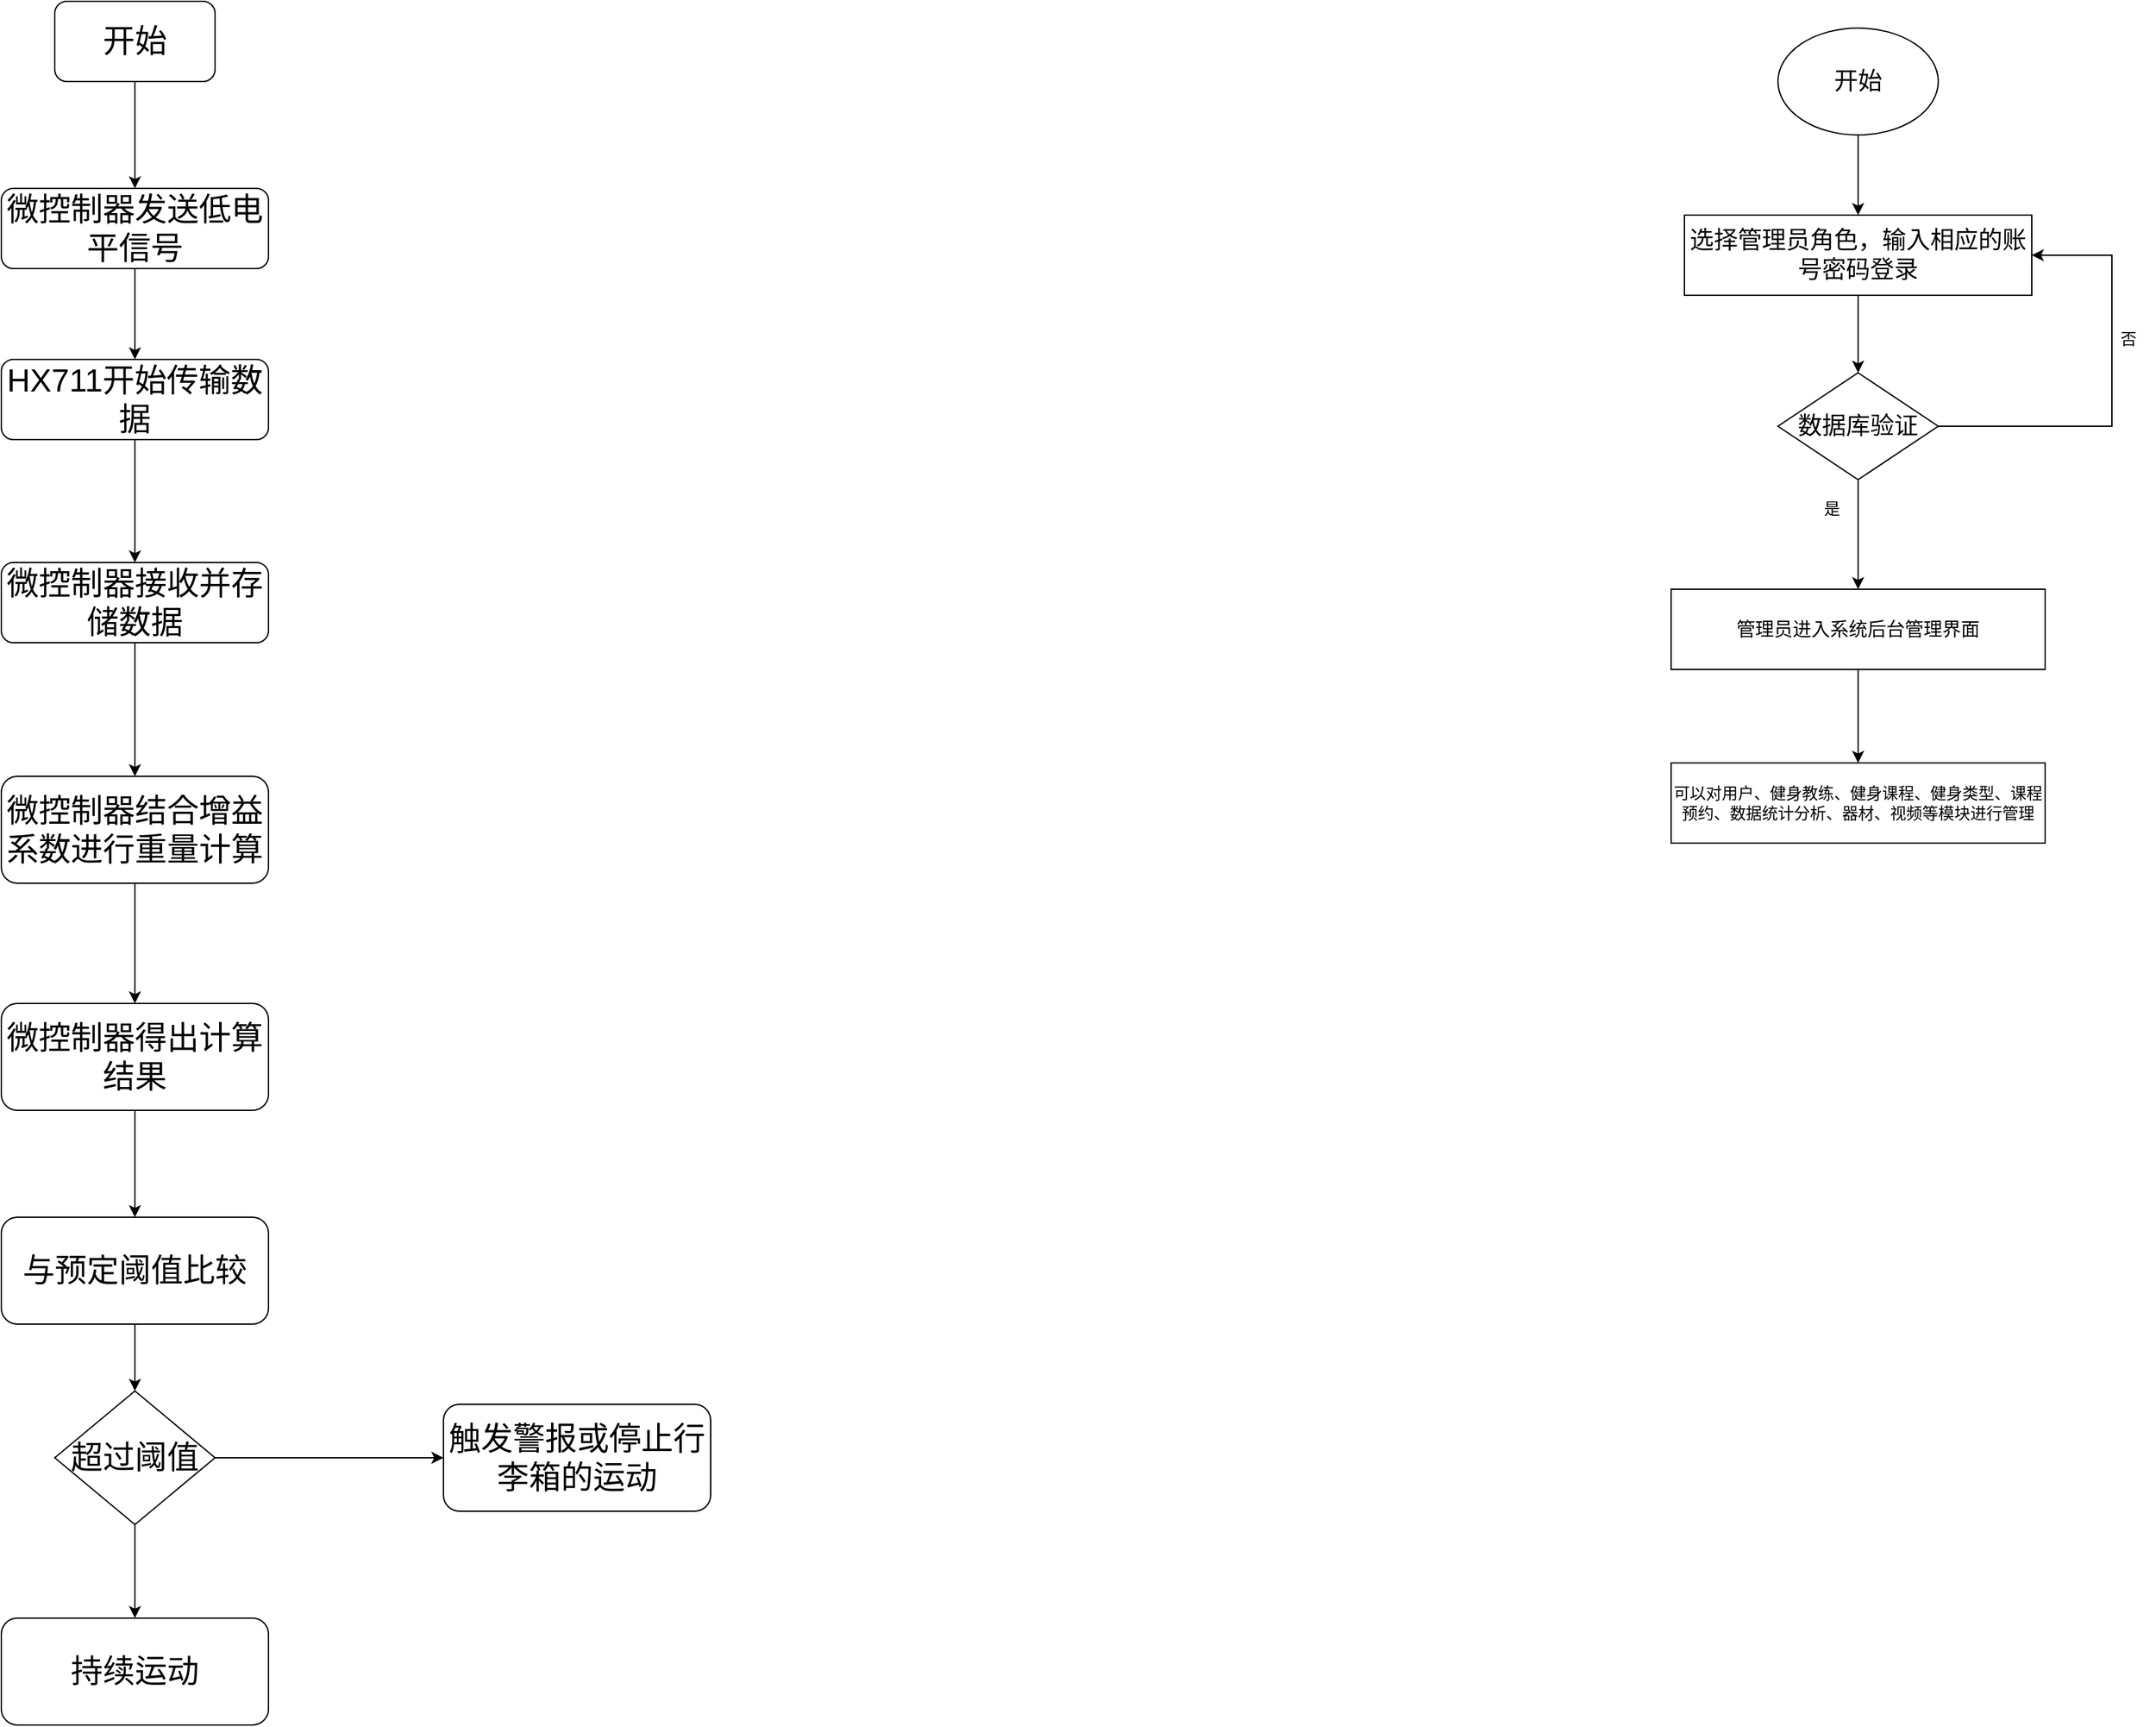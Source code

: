 <mxfile version="26.1.0">
  <diagram name="第 1 页" id="UI5crBXgyZy6Es89FjU4">
    <mxGraphModel dx="10616" dy="4301" grid="1" gridSize="10" guides="1" tooltips="1" connect="1" arrows="1" fold="1" page="1" pageScale="1" pageWidth="827" pageHeight="1169" math="0" shadow="0">
      <root>
        <mxCell id="0" />
        <mxCell id="1" parent="0" />
        <mxCell id="HW30ee-nWYa3M7AWRGV1-67" value="&lt;font style=&quot;font-size: 18px;&quot;&gt;开始&lt;/font&gt;" style="ellipse;whiteSpace=wrap;html=1;" parent="1" vertex="1">
          <mxGeometry x="-4790" y="-1760" width="120" height="80" as="geometry" />
        </mxCell>
        <mxCell id="HW30ee-nWYa3M7AWRGV1-68" value="&lt;font style=&quot;font-size: 18px;&quot;&gt;选择管理员角色，输入相应的账号密码登录&lt;/font&gt;" style="rounded=0;whiteSpace=wrap;html=1;" parent="1" vertex="1">
          <mxGeometry x="-4860" y="-1620" width="260" height="60" as="geometry" />
        </mxCell>
        <mxCell id="HW30ee-nWYa3M7AWRGV1-69" value="" style="endArrow=classic;html=1;rounded=0;exitX=0.5;exitY=1;exitDx=0;exitDy=0;" parent="1" source="HW30ee-nWYa3M7AWRGV1-67" target="HW30ee-nWYa3M7AWRGV1-68" edge="1">
          <mxGeometry width="50" height="50" relative="1" as="geometry">
            <mxPoint x="-4738.52" y="-1650" as="sourcePoint" />
            <mxPoint x="-4510" y="-1549.6" as="targetPoint" />
          </mxGeometry>
        </mxCell>
        <mxCell id="HW30ee-nWYa3M7AWRGV1-71" value="&lt;font style=&quot;font-size: 18px;&quot;&gt;数据库验证&lt;/font&gt;" style="rhombus;whiteSpace=wrap;html=1;" parent="1" vertex="1">
          <mxGeometry x="-4790" y="-1502" width="120" height="80" as="geometry" />
        </mxCell>
        <mxCell id="HW30ee-nWYa3M7AWRGV1-72" value="" style="endArrow=classic;html=1;rounded=0;entryX=0.5;entryY=0;entryDx=0;entryDy=0;exitX=0.5;exitY=1;exitDx=0;exitDy=0;" parent="1" source="HW30ee-nWYa3M7AWRGV1-68" target="HW30ee-nWYa3M7AWRGV1-71" edge="1">
          <mxGeometry width="50" height="50" relative="1" as="geometry">
            <mxPoint x="-4560" y="-1530" as="sourcePoint" />
            <mxPoint x="-4510" y="-1580" as="targetPoint" />
          </mxGeometry>
        </mxCell>
        <mxCell id="HW30ee-nWYa3M7AWRGV1-73" value="是" style="text;html=1;align=center;verticalAlign=middle;resizable=0;points=[];autosize=1;strokeColor=none;fillColor=none;" parent="1" vertex="1">
          <mxGeometry x="-4770" y="-1415" width="40" height="30" as="geometry" />
        </mxCell>
        <mxCell id="HW30ee-nWYa3M7AWRGV1-74" value="" style="endArrow=classic;html=1;rounded=0;entryX=1;entryY=0.5;entryDx=0;entryDy=0;" parent="1" target="HW30ee-nWYa3M7AWRGV1-68" edge="1">
          <mxGeometry width="50" height="50" relative="1" as="geometry">
            <mxPoint x="-4540" y="-1590" as="sourcePoint" />
            <mxPoint x="-4510" y="-1580" as="targetPoint" />
          </mxGeometry>
        </mxCell>
        <mxCell id="HW30ee-nWYa3M7AWRGV1-76" value="" style="shape=partialRectangle;whiteSpace=wrap;html=1;bottom=0;right=0;fillColor=none;rotation=-180;" parent="1" vertex="1">
          <mxGeometry x="-4670" y="-1590" width="130" height="128" as="geometry" />
        </mxCell>
        <mxCell id="HW30ee-nWYa3M7AWRGV1-77" value="否" style="text;html=1;align=center;verticalAlign=middle;resizable=0;points=[];autosize=1;strokeColor=none;fillColor=none;" parent="1" vertex="1">
          <mxGeometry x="-4548" y="-1542" width="40" height="30" as="geometry" />
        </mxCell>
        <mxCell id="HW30ee-nWYa3M7AWRGV1-78" value="" style="endArrow=classic;html=1;rounded=0;exitX=0.5;exitY=1;exitDx=0;exitDy=0;entryX=0.5;entryY=0;entryDx=0;entryDy=0;entryPerimeter=0;" parent="1" source="HW30ee-nWYa3M7AWRGV1-71" target="HW30ee-nWYa3M7AWRGV1-79" edge="1">
          <mxGeometry width="50" height="50" relative="1" as="geometry">
            <mxPoint x="-4560" y="-1330" as="sourcePoint" />
            <mxPoint x="-4730" y="-1350" as="targetPoint" />
          </mxGeometry>
        </mxCell>
        <mxCell id="HW30ee-nWYa3M7AWRGV1-79" value="&lt;span style=&quot;font-size: 14px;&quot;&gt;管理员进入系统后台管理界面&lt;/span&gt;" style="rounded=0;whiteSpace=wrap;html=1;" parent="1" vertex="1">
          <mxGeometry x="-4870" y="-1340" width="280" height="60" as="geometry" />
        </mxCell>
        <mxCell id="I5STsGGoBLxxpBiurrsh-1" value="" style="endArrow=classic;html=1;rounded=0;exitX=0.5;exitY=1;exitDx=0;exitDy=0;entryX=0.5;entryY=0;entryDx=0;entryDy=0;" parent="1" source="HW30ee-nWYa3M7AWRGV1-79" target="I5STsGGoBLxxpBiurrsh-2" edge="1">
          <mxGeometry width="50" height="50" relative="1" as="geometry">
            <mxPoint x="-4640" y="-1230" as="sourcePoint" />
            <mxPoint x="-4730" y="-1220" as="targetPoint" />
          </mxGeometry>
        </mxCell>
        <mxCell id="I5STsGGoBLxxpBiurrsh-2" value="可以对用户、健身教练、健身课程、健身类型、课程预约、数据统计分析、器材、视频等模块进行管理" style="rounded=0;whiteSpace=wrap;html=1;" parent="1" vertex="1">
          <mxGeometry x="-4870" y="-1210" width="280" height="60" as="geometry" />
        </mxCell>
        <mxCell id="HVnn3hwqdWBULAafsPGM-2" value="&lt;font style=&quot;font-size: 24px;&quot;&gt;开始&lt;/font&gt;" style="rounded=1;whiteSpace=wrap;html=1;" vertex="1" parent="1">
          <mxGeometry x="-6080" y="-1780" width="120" height="60" as="geometry" />
        </mxCell>
        <mxCell id="HVnn3hwqdWBULAafsPGM-3" value="&lt;font style=&quot;font-size: 24px;&quot;&gt;微控制器发送低电平信号&lt;/font&gt;" style="rounded=1;whiteSpace=wrap;html=1;" vertex="1" parent="1">
          <mxGeometry x="-6120" y="-1640" width="200" height="60" as="geometry" />
        </mxCell>
        <mxCell id="HVnn3hwqdWBULAafsPGM-4" value="&lt;font style=&quot;font-size: 24px;&quot;&gt;HX711开始传输数据&lt;/font&gt;" style="rounded=1;whiteSpace=wrap;html=1;" vertex="1" parent="1">
          <mxGeometry x="-6120" y="-1512" width="200" height="60" as="geometry" />
        </mxCell>
        <mxCell id="HVnn3hwqdWBULAafsPGM-5" value="&lt;font style=&quot;font-size: 24px;&quot;&gt;微控制器接收并存储数据&lt;/font&gt;" style="rounded=1;whiteSpace=wrap;html=1;" vertex="1" parent="1">
          <mxGeometry x="-6120" y="-1360" width="200" height="60" as="geometry" />
        </mxCell>
        <mxCell id="HVnn3hwqdWBULAafsPGM-6" value="&lt;font style=&quot;font-size: 24px;&quot;&gt;微控制器结合增益系数进行重量计算&lt;/font&gt;" style="rounded=1;whiteSpace=wrap;html=1;" vertex="1" parent="1">
          <mxGeometry x="-6120" y="-1200" width="200" height="80" as="geometry" />
        </mxCell>
        <mxCell id="HVnn3hwqdWBULAafsPGM-7" value="&lt;span style=&quot;font-size: 24px;&quot;&gt;微控制器得出计算结果&lt;/span&gt;" style="rounded=1;whiteSpace=wrap;html=1;" vertex="1" parent="1">
          <mxGeometry x="-6120" y="-1030" width="200" height="80" as="geometry" />
        </mxCell>
        <mxCell id="HVnn3hwqdWBULAafsPGM-8" value="&lt;span style=&quot;font-size: 24px;&quot;&gt;与预定阈值比较&lt;/span&gt;" style="rounded=1;whiteSpace=wrap;html=1;" vertex="1" parent="1">
          <mxGeometry x="-6120" y="-870" width="200" height="80" as="geometry" />
        </mxCell>
        <mxCell id="HVnn3hwqdWBULAafsPGM-9" value="&lt;span style=&quot;font-size: 24px;&quot;&gt;持续运动&lt;/span&gt;" style="rounded=1;whiteSpace=wrap;html=1;" vertex="1" parent="1">
          <mxGeometry x="-6120" y="-570" width="200" height="80" as="geometry" />
        </mxCell>
        <mxCell id="HVnn3hwqdWBULAafsPGM-10" value="&lt;font style=&quot;font-size: 24px;&quot;&gt;超过阈值&lt;/font&gt;" style="rhombus;whiteSpace=wrap;html=1;" vertex="1" parent="1">
          <mxGeometry x="-6080" y="-740" width="120" height="100" as="geometry" />
        </mxCell>
        <mxCell id="HVnn3hwqdWBULAafsPGM-11" value="&lt;span style=&quot;font-size: 24px;&quot;&gt;触发警报或停止行李箱的运动&lt;/span&gt;" style="rounded=1;whiteSpace=wrap;html=1;" vertex="1" parent="1">
          <mxGeometry x="-5789" y="-730" width="200" height="80" as="geometry" />
        </mxCell>
        <mxCell id="HVnn3hwqdWBULAafsPGM-12" value="" style="endArrow=classic;html=1;rounded=0;exitX=0.5;exitY=1;exitDx=0;exitDy=0;entryX=0.5;entryY=0;entryDx=0;entryDy=0;" edge="1" parent="1" source="HVnn3hwqdWBULAafsPGM-2" target="HVnn3hwqdWBULAafsPGM-3">
          <mxGeometry width="50" height="50" relative="1" as="geometry">
            <mxPoint x="-5790" y="-940" as="sourcePoint" />
            <mxPoint x="-5440" y="-760" as="targetPoint" />
          </mxGeometry>
        </mxCell>
        <mxCell id="HVnn3hwqdWBULAafsPGM-13" value="" style="endArrow=classic;html=1;rounded=0;exitX=0.5;exitY=1;exitDx=0;exitDy=0;entryX=0.5;entryY=0;entryDx=0;entryDy=0;" edge="1" parent="1" source="HVnn3hwqdWBULAafsPGM-3" target="HVnn3hwqdWBULAafsPGM-4">
          <mxGeometry width="50" height="50" relative="1" as="geometry">
            <mxPoint x="-6010" y="-1710" as="sourcePoint" />
            <mxPoint x="-6010" y="-1630" as="targetPoint" />
          </mxGeometry>
        </mxCell>
        <mxCell id="HVnn3hwqdWBULAafsPGM-14" value="" style="endArrow=classic;html=1;rounded=0;exitX=0.5;exitY=1;exitDx=0;exitDy=0;entryX=0.5;entryY=0;entryDx=0;entryDy=0;" edge="1" parent="1" source="HVnn3hwqdWBULAafsPGM-4" target="HVnn3hwqdWBULAafsPGM-5">
          <mxGeometry width="50" height="50" relative="1" as="geometry">
            <mxPoint x="-6010" y="-1570" as="sourcePoint" />
            <mxPoint x="-6010" y="-1502" as="targetPoint" />
          </mxGeometry>
        </mxCell>
        <mxCell id="HVnn3hwqdWBULAafsPGM-15" value="" style="endArrow=classic;html=1;rounded=0;exitX=0.5;exitY=1;exitDx=0;exitDy=0;entryX=0.5;entryY=0;entryDx=0;entryDy=0;" edge="1" parent="1" source="HVnn3hwqdWBULAafsPGM-5" target="HVnn3hwqdWBULAafsPGM-6">
          <mxGeometry width="50" height="50" relative="1" as="geometry">
            <mxPoint x="-6010" y="-1442" as="sourcePoint" />
            <mxPoint x="-6010" y="-1350" as="targetPoint" />
          </mxGeometry>
        </mxCell>
        <mxCell id="HVnn3hwqdWBULAafsPGM-16" value="" style="endArrow=classic;html=1;rounded=0;exitX=0.5;exitY=1;exitDx=0;exitDy=0;entryX=0.5;entryY=0;entryDx=0;entryDy=0;" edge="1" parent="1" source="HVnn3hwqdWBULAafsPGM-6" target="HVnn3hwqdWBULAafsPGM-7">
          <mxGeometry width="50" height="50" relative="1" as="geometry">
            <mxPoint x="-6010" y="-1290" as="sourcePoint" />
            <mxPoint x="-6010" y="-1190" as="targetPoint" />
          </mxGeometry>
        </mxCell>
        <mxCell id="HVnn3hwqdWBULAafsPGM-17" value="" style="endArrow=classic;html=1;rounded=0;exitX=0.5;exitY=1;exitDx=0;exitDy=0;entryX=0.5;entryY=0;entryDx=0;entryDy=0;" edge="1" parent="1" source="HVnn3hwqdWBULAafsPGM-7" target="HVnn3hwqdWBULAafsPGM-8">
          <mxGeometry width="50" height="50" relative="1" as="geometry">
            <mxPoint x="-6010" y="-1110" as="sourcePoint" />
            <mxPoint x="-6010" y="-1020" as="targetPoint" />
          </mxGeometry>
        </mxCell>
        <mxCell id="HVnn3hwqdWBULAafsPGM-18" value="" style="endArrow=classic;html=1;rounded=0;exitX=0.5;exitY=1;exitDx=0;exitDy=0;entryX=0.5;entryY=0;entryDx=0;entryDy=0;" edge="1" parent="1" source="HVnn3hwqdWBULAafsPGM-8" target="HVnn3hwqdWBULAafsPGM-10">
          <mxGeometry width="50" height="50" relative="1" as="geometry">
            <mxPoint x="-6010" y="-940" as="sourcePoint" />
            <mxPoint x="-6010" y="-860" as="targetPoint" />
          </mxGeometry>
        </mxCell>
        <mxCell id="HVnn3hwqdWBULAafsPGM-19" value="" style="endArrow=classic;html=1;rounded=0;exitX=0.5;exitY=1;exitDx=0;exitDy=0;entryX=0.5;entryY=0;entryDx=0;entryDy=0;" edge="1" parent="1" source="HVnn3hwqdWBULAafsPGM-10" target="HVnn3hwqdWBULAafsPGM-9">
          <mxGeometry width="50" height="50" relative="1" as="geometry">
            <mxPoint x="-6010" y="-780" as="sourcePoint" />
            <mxPoint x="-6010" y="-730" as="targetPoint" />
          </mxGeometry>
        </mxCell>
        <mxCell id="HVnn3hwqdWBULAafsPGM-20" value="" style="endArrow=classic;html=1;rounded=0;exitX=1;exitY=0.5;exitDx=0;exitDy=0;entryX=0;entryY=0.5;entryDx=0;entryDy=0;" edge="1" parent="1" source="HVnn3hwqdWBULAafsPGM-10" target="HVnn3hwqdWBULAafsPGM-11">
          <mxGeometry width="50" height="50" relative="1" as="geometry">
            <mxPoint x="-6010" y="-630" as="sourcePoint" />
            <mxPoint x="-6010" y="-560" as="targetPoint" />
          </mxGeometry>
        </mxCell>
      </root>
    </mxGraphModel>
  </diagram>
</mxfile>
